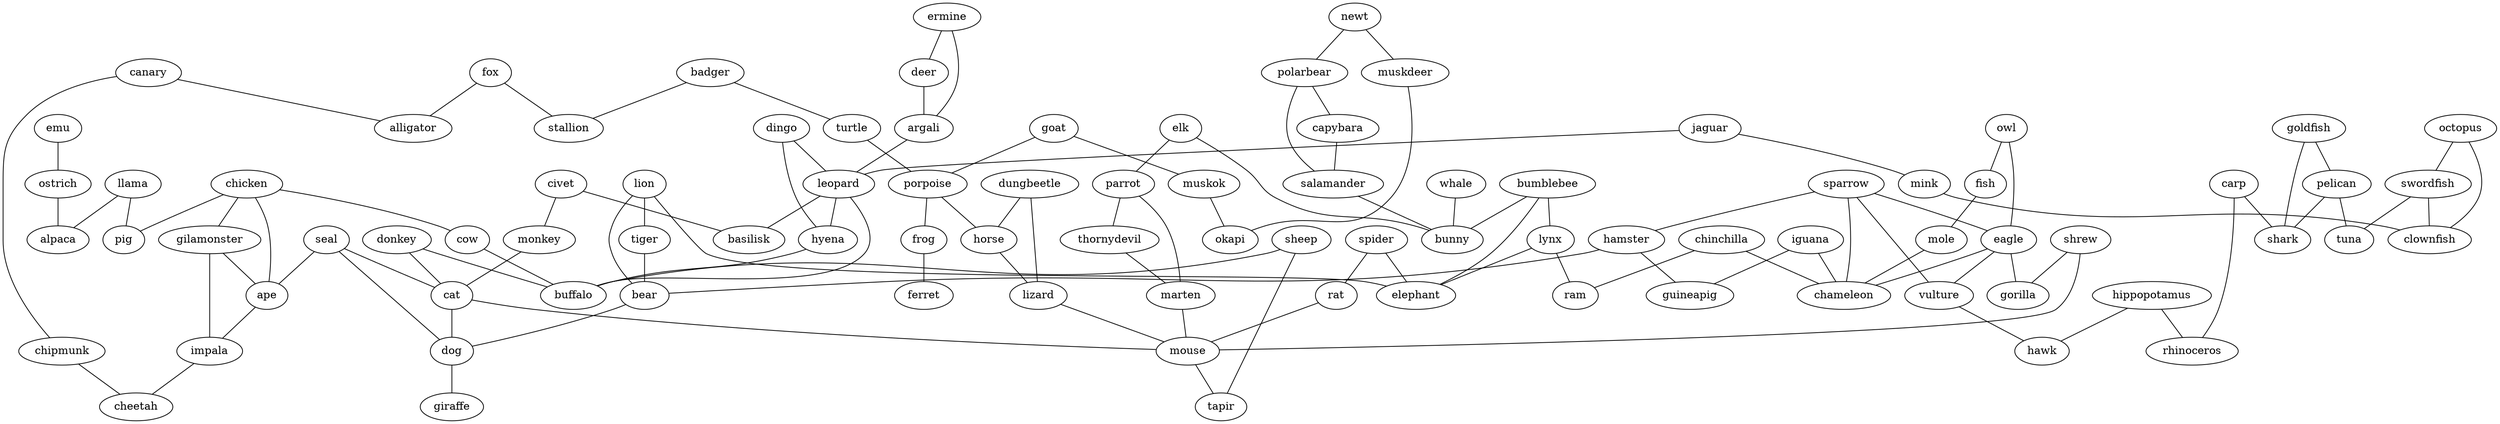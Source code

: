 strict graph G {
llama;
sparrow;
canary;
ermine;
chicken;
owl;
badger;
elk;
dungbeetle;
civet;
jaguar;
parrot;
dingo;
goat;
emu;
gilamonster;
turtle;
fish;
spider;
lion;
seal;
hippopotamus;
fox;
iguana;
eagle;
muskok;
carp;
stallion;
goldfish;
newt;
shrew;
cow;
thornydevil;
ostrich;
hamster;
octopus;
porpoise;
pelican;
donkey;
whale;
ape;
sheep;
horse;
alpaca;
monkey;
alligator;
bumblebee;
frog;
chinchilla;
polarbear;
marten;
tiger;
cat;
lizard;
lynx;
impala;
shark;
mink;
chipmunk;
ram;
deer;
pig;
rat;
mouse;
mole;
argali;
chameleon;
muskdeer;
rhinoceros;
guineapig;
capybara;
elephant;
cheetah;
salamander;
bunny;
swordfish;
tapir;
vulture;
leopard;
clownfish;
bear;
basilisk;
tuna;
hawk;
ferret;
dog;
hyena;
gorilla;
giraffe;
okapi;
buffalo;
llama -- alpaca  [weight=1];
llama -- pig  [weight=1];
sparrow -- eagle  [weight=1];
sparrow -- chameleon  [weight=1];
sparrow -- vulture  [weight=1];
sparrow -- hamster  [weight=1];
canary -- alligator  [weight=1];
canary -- chipmunk  [weight=1];
ermine -- deer  [weight=1];
ermine -- argali  [weight=1];
chicken -- cow  [weight=1];
chicken -- pig  [weight=1];
chicken -- gilamonster  [weight=1];
chicken -- ape  [weight=1];
owl -- eagle  [weight=1];
owl -- fish  [weight=1];
badger -- turtle  [weight=1];
badger -- stallion  [weight=1];
elk -- bunny  [weight=1];
elk -- parrot  [weight=1];
dungbeetle -- horse  [weight=1];
dungbeetle -- lizard  [weight=1];
civet -- basilisk  [weight=1];
civet -- monkey  [weight=1];
jaguar -- mink  [weight=1];
jaguar -- leopard  [weight=1];
parrot -- marten  [weight=1];
parrot -- thornydevil  [weight=1];
dingo -- hyena  [weight=1];
dingo -- leopard  [weight=1];
goat -- muskok  [weight=1];
goat -- porpoise  [weight=1];
emu -- ostrich  [weight=1];
gilamonster -- impala  [weight=1];
gilamonster -- ape  [weight=1];
turtle -- porpoise  [weight=1];
fish -- mole  [weight=1];
spider -- rat  [weight=1];
spider -- elephant  [weight=1];
lion -- tiger  [weight=1];
lion -- bear  [weight=1];
lion -- elephant  [weight=1];
seal -- ape  [weight=1];
seal -- dog  [weight=1];
seal -- cat  [weight=1];
hippopotamus -- rhinoceros  [weight=1];
hippopotamus -- hawk  [weight=1];
fox -- alligator  [weight=1];
fox -- stallion  [weight=1];
iguana -- guineapig  [weight=1];
iguana -- chameleon  [weight=1];
eagle -- chameleon  [weight=1];
eagle -- vulture  [weight=1];
eagle -- gorilla  [weight=1];
muskok -- okapi  [weight=1];
carp -- rhinoceros  [weight=1];
carp -- shark  [weight=1];
goldfish -- pelican  [weight=1];
goldfish -- shark  [weight=1];
newt -- muskdeer  [weight=1];
newt -- polarbear  [weight=1];
shrew -- gorilla  [weight=1];
shrew -- mouse  [weight=1];
cow -- buffalo  [weight=1];
thornydevil -- marten  [weight=1];
ostrich -- alpaca  [weight=1];
hamster -- guineapig  [weight=1];
hamster -- bear  [weight=1];
octopus -- clownfish  [weight=1];
octopus -- swordfish  [weight=1];
porpoise -- horse  [weight=1];
porpoise -- frog  [weight=1];
pelican -- shark  [weight=1];
pelican -- tuna  [weight=1];
donkey -- buffalo  [weight=1];
donkey -- cat  [weight=1];
whale -- bunny  [weight=1];
ape -- impala  [weight=1];
sheep -- tapir  [weight=1];
sheep -- buffalo  [weight=1];
horse -- lizard  [weight=1];
monkey -- cat  [weight=1];
bumblebee -- elephant  [weight=1];
bumblebee -- bunny  [weight=1];
bumblebee -- lynx  [weight=1];
frog -- ferret  [weight=1];
chinchilla -- ram  [weight=1];
chinchilla -- chameleon  [weight=1];
polarbear -- salamander  [weight=1];
polarbear -- capybara  [weight=1];
marten -- mouse  [weight=1];
tiger -- bear  [weight=1];
cat -- dog  [weight=1];
cat -- mouse  [weight=1];
lizard -- mouse  [weight=1];
lynx -- ram  [weight=1];
lynx -- elephant  [weight=1];
impala -- cheetah  [weight=1];
mink -- clownfish  [weight=1];
chipmunk -- cheetah  [weight=1];
deer -- argali  [weight=1];
rat -- mouse  [weight=1];
mouse -- tapir  [weight=1];
mole -- chameleon  [weight=1];
argali -- leopard  [weight=1];
muskdeer -- okapi  [weight=1];
capybara -- salamander  [weight=1];
salamander -- bunny  [weight=1];
swordfish -- clownfish  [weight=1];
swordfish -- tuna  [weight=1];
vulture -- hawk  [weight=1];
leopard -- hyena  [weight=1];
leopard -- basilisk  [weight=1];
leopard -- buffalo  [weight=1];
bear -- dog  [weight=1];
dog -- giraffe  [weight=1];
hyena -- buffalo  [weight=1];
}
